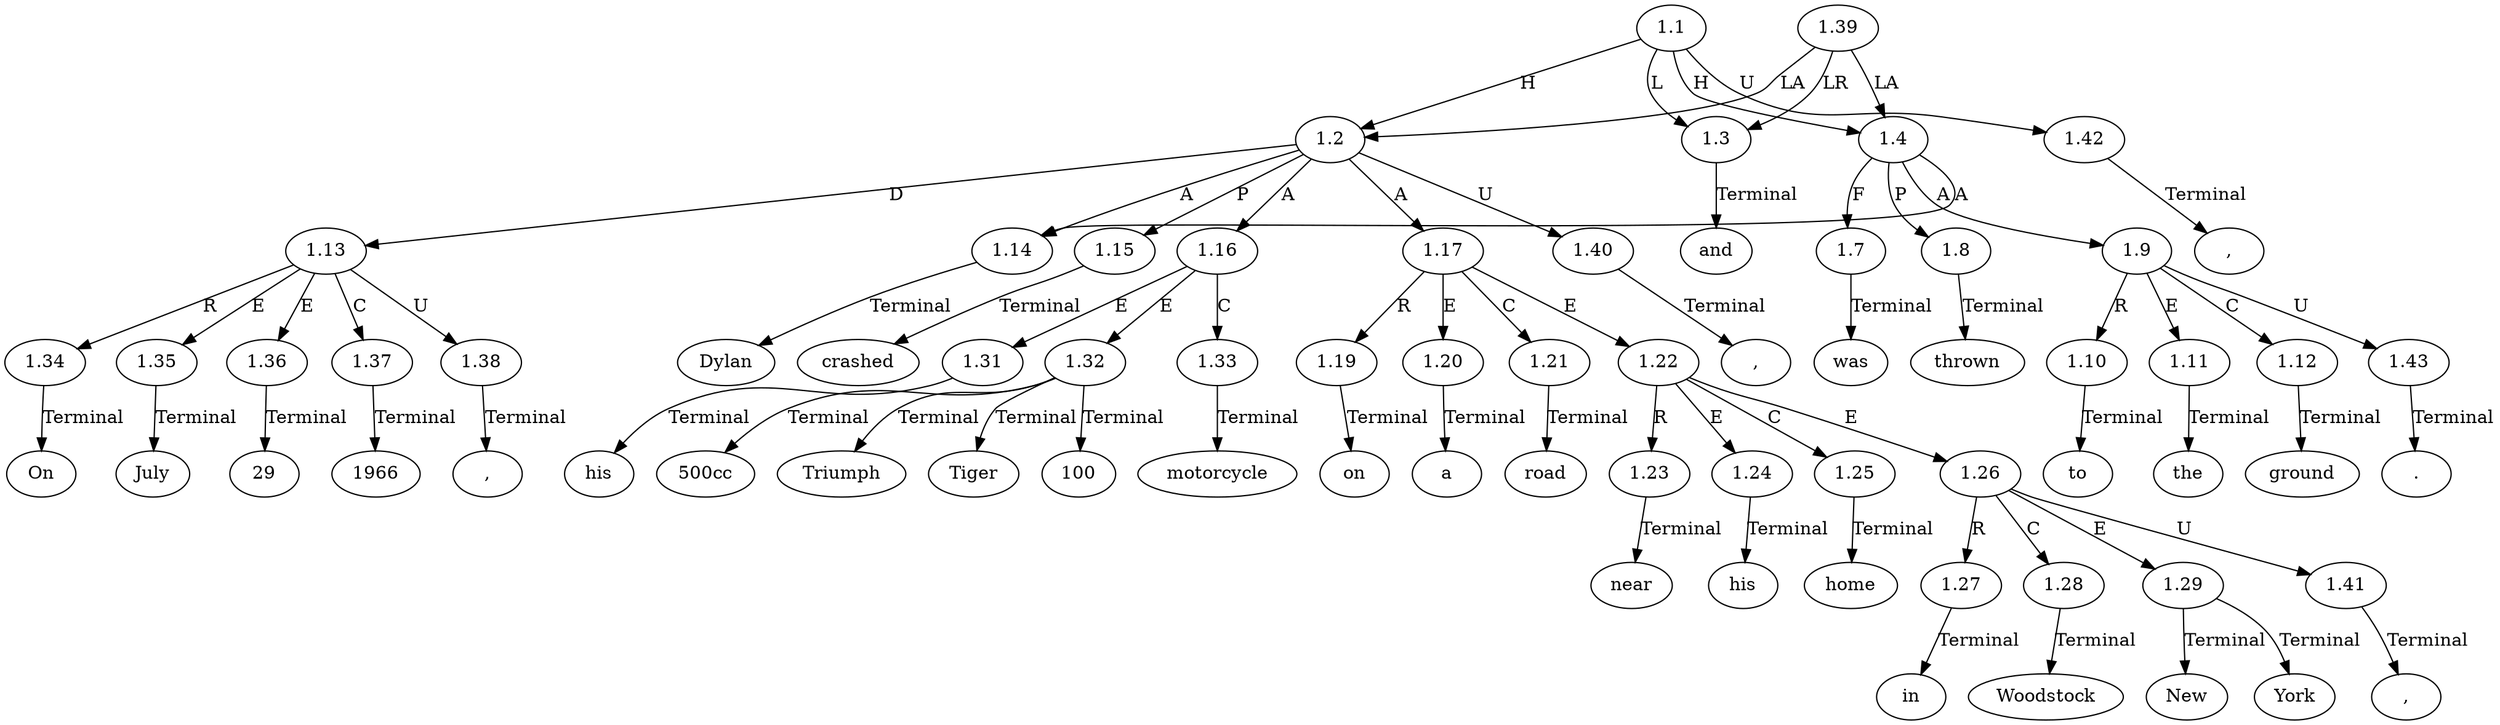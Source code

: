 // Graph
digraph {
	0.1 [label=On ordering=out]
	0.10 [label="500cc" ordering=out]
	0.11 [label=Triumph ordering=out]
	0.12 [label=Tiger ordering=out]
	0.13 [label=100 ordering=out]
	0.14 [label=motorcycle ordering=out]
	0.15 [label=on ordering=out]
	0.16 [label=a ordering=out]
	0.17 [label=road ordering=out]
	0.18 [label=near ordering=out]
	0.19 [label=his ordering=out]
	0.2 [label=July ordering=out]
	0.20 [label=home ordering=out]
	0.21 [label=in ordering=out]
	0.22 [label=Woodstock ordering=out]
	0.23 [label="," ordering=out]
	0.24 [label=New ordering=out]
	0.25 [label=York ordering=out]
	0.26 [label="," ordering=out]
	0.27 [label=and ordering=out]
	0.28 [label=was ordering=out]
	0.29 [label=thrown ordering=out]
	0.3 [label=29 ordering=out]
	0.30 [label=to ordering=out]
	0.31 [label=the ordering=out]
	0.32 [label=ground ordering=out]
	0.33 [label="." ordering=out]
	0.4 [label="," ordering=out]
	0.5 [label=1966 ordering=out]
	0.6 [label="," ordering=out]
	0.7 [label=Dylan ordering=out]
	0.8 [label=crashed ordering=out]
	0.9 [label=his ordering=out]
	1.1 [label=1.1 ordering=out]
	1.2 [label=1.2 ordering=out]
	1.3 [label=1.3 ordering=out]
	1.4 [label=1.4 ordering=out]
	1.7 [label=1.7 ordering=out]
	1.8 [label=1.8 ordering=out]
	1.9 [label=1.9 ordering=out]
	1.10 [label=1.10 ordering=out]
	1.11 [label=1.11 ordering=out]
	1.12 [label=1.12 ordering=out]
	1.13 [label=1.13 ordering=out]
	1.14 [label=1.14 ordering=out]
	1.15 [label=1.15 ordering=out]
	1.16 [label=1.16 ordering=out]
	1.17 [label=1.17 ordering=out]
	1.19 [label=1.19 ordering=out]
	1.20 [label=1.20 ordering=out]
	1.21 [label=1.21 ordering=out]
	1.22 [label=1.22 ordering=out]
	1.23 [label=1.23 ordering=out]
	1.24 [label=1.24 ordering=out]
	1.25 [label=1.25 ordering=out]
	1.26 [label=1.26 ordering=out]
	1.27 [label=1.27 ordering=out]
	1.28 [label=1.28 ordering=out]
	1.29 [label=1.29 ordering=out]
	1.31 [label=1.31 ordering=out]
	1.32 [label=1.32 ordering=out]
	1.33 [label=1.33 ordering=out]
	1.34 [label=1.34 ordering=out]
	1.35 [label=1.35 ordering=out]
	1.36 [label=1.36 ordering=out]
	1.37 [label=1.37 ordering=out]
	1.38 [label=1.38 ordering=out]
	1.39 [label=1.39 ordering=out]
	1.40 [label=1.40 ordering=out]
	1.41 [label=1.41 ordering=out]
	1.42 [label=1.42 ordering=out]
	1.43 [label=1.43 ordering=out]
	1.1 -> 1.2 [label=H ordering=out]
	1.1 -> 1.3 [label=L ordering=out]
	1.1 -> 1.4 [label=H ordering=out]
	1.1 -> 1.42 [label=U ordering=out]
	1.2 -> 1.13 [label=D ordering=out]
	1.2 -> 1.14 [label=A ordering=out]
	1.2 -> 1.15 [label=P ordering=out]
	1.2 -> 1.16 [label=A ordering=out]
	1.2 -> 1.17 [label=A ordering=out]
	1.2 -> 1.40 [label=U ordering=out]
	1.3 -> 0.27 [label=Terminal ordering=out]
	1.4 -> 1.7 [label=F ordering=out]
	1.4 -> 1.8 [label=P ordering=out]
	1.4 -> 1.9 [label=A ordering=out]
	1.4 -> 1.14 [label=A ordering=out]
	1.7 -> 0.28 [label=Terminal ordering=out]
	1.8 -> 0.29 [label=Terminal ordering=out]
	1.9 -> 1.10 [label=R ordering=out]
	1.9 -> 1.11 [label=E ordering=out]
	1.9 -> 1.12 [label=C ordering=out]
	1.9 -> 1.43 [label=U ordering=out]
	1.10 -> 0.30 [label=Terminal ordering=out]
	1.11 -> 0.31 [label=Terminal ordering=out]
	1.12 -> 0.32 [label=Terminal ordering=out]
	1.13 -> 1.34 [label=R ordering=out]
	1.13 -> 1.35 [label=E ordering=out]
	1.13 -> 1.36 [label=E ordering=out]
	1.13 -> 1.37 [label=C ordering=out]
	1.13 -> 1.38 [label=U ordering=out]
	1.14 -> 0.7 [label=Terminal ordering=out]
	1.15 -> 0.8 [label=Terminal ordering=out]
	1.16 -> 1.31 [label=E ordering=out]
	1.16 -> 1.32 [label=E ordering=out]
	1.16 -> 1.33 [label=C ordering=out]
	1.17 -> 1.19 [label=R ordering=out]
	1.17 -> 1.20 [label=E ordering=out]
	1.17 -> 1.21 [label=C ordering=out]
	1.17 -> 1.22 [label=E ordering=out]
	1.19 -> 0.15 [label=Terminal ordering=out]
	1.20 -> 0.16 [label=Terminal ordering=out]
	1.21 -> 0.17 [label=Terminal ordering=out]
	1.22 -> 1.23 [label=R ordering=out]
	1.22 -> 1.24 [label=E ordering=out]
	1.22 -> 1.25 [label=C ordering=out]
	1.22 -> 1.26 [label=E ordering=out]
	1.23 -> 0.18 [label=Terminal ordering=out]
	1.24 -> 0.19 [label=Terminal ordering=out]
	1.25 -> 0.20 [label=Terminal ordering=out]
	1.26 -> 1.27 [label=R ordering=out]
	1.26 -> 1.28 [label=C ordering=out]
	1.26 -> 1.29 [label=E ordering=out]
	1.26 -> 1.41 [label=U ordering=out]
	1.27 -> 0.21 [label=Terminal ordering=out]
	1.28 -> 0.22 [label=Terminal ordering=out]
	1.29 -> 0.24 [label=Terminal ordering=out]
	1.29 -> 0.25 [label=Terminal ordering=out]
	1.31 -> 0.9 [label=Terminal ordering=out]
	1.32 -> 0.10 [label=Terminal ordering=out]
	1.32 -> 0.11 [label=Terminal ordering=out]
	1.32 -> 0.12 [label=Terminal ordering=out]
	1.32 -> 0.13 [label=Terminal ordering=out]
	1.33 -> 0.14 [label=Terminal ordering=out]
	1.34 -> 0.1 [label=Terminal ordering=out]
	1.35 -> 0.2 [label=Terminal ordering=out]
	1.36 -> 0.3 [label=Terminal ordering=out]
	1.37 -> 0.5 [label=Terminal ordering=out]
	1.38 -> 0.4 [label=Terminal ordering=out]
	1.39 -> 1.2 [label=LA ordering=out]
	1.39 -> 1.3 [label=LR ordering=out]
	1.39 -> 1.4 [label=LA ordering=out]
	1.40 -> 0.6 [label=Terminal ordering=out]
	1.41 -> 0.23 [label=Terminal ordering=out]
	1.42 -> 0.26 [label=Terminal ordering=out]
	1.43 -> 0.33 [label=Terminal ordering=out]
}
